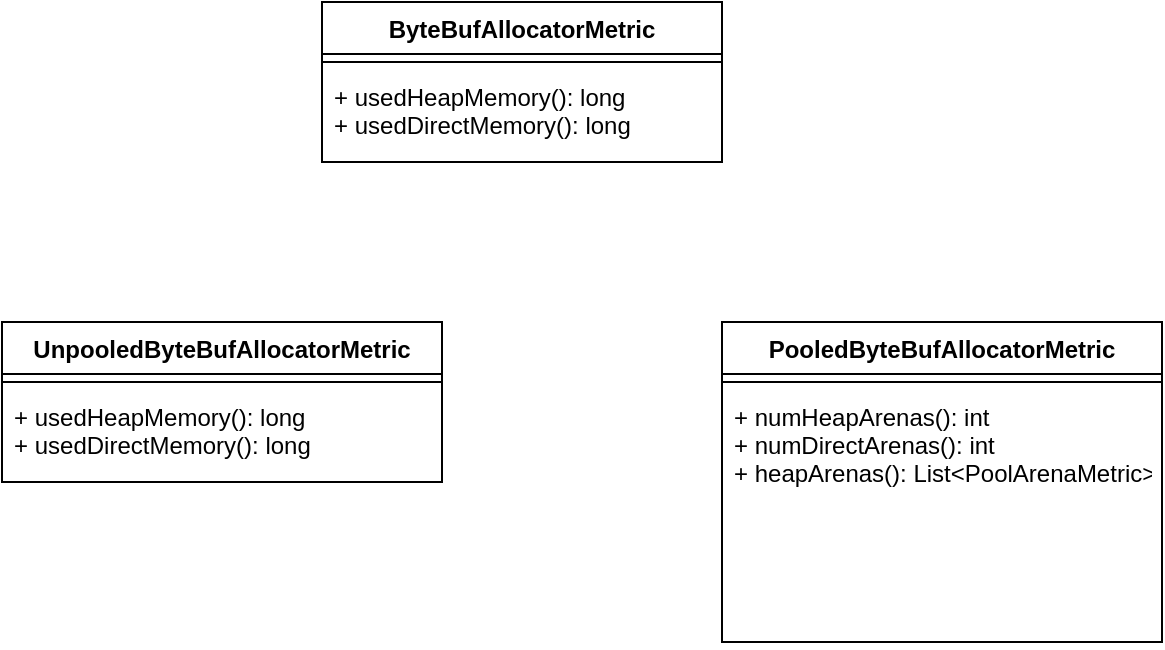 <mxfile version="14.2.3" type="github">
  <diagram id="Vmsf3VD318YwSHw_z8wE" name="Page-1">
    <mxGraphModel dx="1092" dy="547" grid="1" gridSize="10" guides="1" tooltips="1" connect="1" arrows="1" fold="1" page="1" pageScale="1" pageWidth="827" pageHeight="1169" math="0" shadow="0">
      <root>
        <mxCell id="0" />
        <mxCell id="1" parent="0" />
        <mxCell id="y_ycBwhSykWOXr4KfL_o-1" value="ByteBufAllocatorMetric" style="swimlane;fontStyle=1;align=center;verticalAlign=top;childLayout=stackLayout;horizontal=1;startSize=26;horizontalStack=0;resizeParent=1;resizeParentMax=0;resizeLast=0;collapsible=1;marginBottom=0;" vertex="1" parent="1">
          <mxGeometry x="280" y="80" width="200" height="80" as="geometry" />
        </mxCell>
        <mxCell id="y_ycBwhSykWOXr4KfL_o-3" value="" style="line;strokeWidth=1;fillColor=none;align=left;verticalAlign=middle;spacingTop=-1;spacingLeft=3;spacingRight=3;rotatable=0;labelPosition=right;points=[];portConstraint=eastwest;" vertex="1" parent="y_ycBwhSykWOXr4KfL_o-1">
          <mxGeometry y="26" width="200" height="8" as="geometry" />
        </mxCell>
        <mxCell id="y_ycBwhSykWOXr4KfL_o-4" value="+ usedHeapMemory(): long&#xa;+ usedDirectMemory(): long" style="text;strokeColor=none;fillColor=none;align=left;verticalAlign=top;spacingLeft=4;spacingRight=4;overflow=hidden;rotatable=0;points=[[0,0.5],[1,0.5]];portConstraint=eastwest;" vertex="1" parent="y_ycBwhSykWOXr4KfL_o-1">
          <mxGeometry y="34" width="200" height="46" as="geometry" />
        </mxCell>
        <mxCell id="y_ycBwhSykWOXr4KfL_o-6" value="UnpooledByteBufAllocatorMetric" style="swimlane;fontStyle=1;align=center;verticalAlign=top;childLayout=stackLayout;horizontal=1;startSize=26;horizontalStack=0;resizeParent=1;resizeParentMax=0;resizeLast=0;collapsible=1;marginBottom=0;" vertex="1" parent="1">
          <mxGeometry x="120" y="240" width="220" height="80" as="geometry" />
        </mxCell>
        <mxCell id="y_ycBwhSykWOXr4KfL_o-7" value="" style="line;strokeWidth=1;fillColor=none;align=left;verticalAlign=middle;spacingTop=-1;spacingLeft=3;spacingRight=3;rotatable=0;labelPosition=right;points=[];portConstraint=eastwest;" vertex="1" parent="y_ycBwhSykWOXr4KfL_o-6">
          <mxGeometry y="26" width="220" height="8" as="geometry" />
        </mxCell>
        <mxCell id="y_ycBwhSykWOXr4KfL_o-8" value="+ usedHeapMemory(): long&#xa;+ usedDirectMemory(): long" style="text;strokeColor=none;fillColor=none;align=left;verticalAlign=top;spacingLeft=4;spacingRight=4;overflow=hidden;rotatable=0;points=[[0,0.5],[1,0.5]];portConstraint=eastwest;" vertex="1" parent="y_ycBwhSykWOXr4KfL_o-6">
          <mxGeometry y="34" width="220" height="46" as="geometry" />
        </mxCell>
        <mxCell id="y_ycBwhSykWOXr4KfL_o-9" value="PooledByteBufAllocatorMetric" style="swimlane;fontStyle=1;align=center;verticalAlign=top;childLayout=stackLayout;horizontal=1;startSize=26;horizontalStack=0;resizeParent=1;resizeParentMax=0;resizeLast=0;collapsible=1;marginBottom=0;" vertex="1" parent="1">
          <mxGeometry x="480" y="240" width="220" height="160" as="geometry" />
        </mxCell>
        <mxCell id="y_ycBwhSykWOXr4KfL_o-10" value="" style="line;strokeWidth=1;fillColor=none;align=left;verticalAlign=middle;spacingTop=-1;spacingLeft=3;spacingRight=3;rotatable=0;labelPosition=right;points=[];portConstraint=eastwest;" vertex="1" parent="y_ycBwhSykWOXr4KfL_o-9">
          <mxGeometry y="26" width="220" height="8" as="geometry" />
        </mxCell>
        <mxCell id="y_ycBwhSykWOXr4KfL_o-11" value="+ numHeapArenas(): int&#xa;+ numDirectArenas(): int&#xa;+ heapArenas(): List&lt;PoolArenaMetric&gt;" style="text;strokeColor=none;fillColor=none;align=left;verticalAlign=top;spacingLeft=4;spacingRight=4;overflow=hidden;rotatable=0;points=[[0,0.5],[1,0.5]];portConstraint=eastwest;" vertex="1" parent="y_ycBwhSykWOXr4KfL_o-9">
          <mxGeometry y="34" width="220" height="126" as="geometry" />
        </mxCell>
      </root>
    </mxGraphModel>
  </diagram>
</mxfile>
